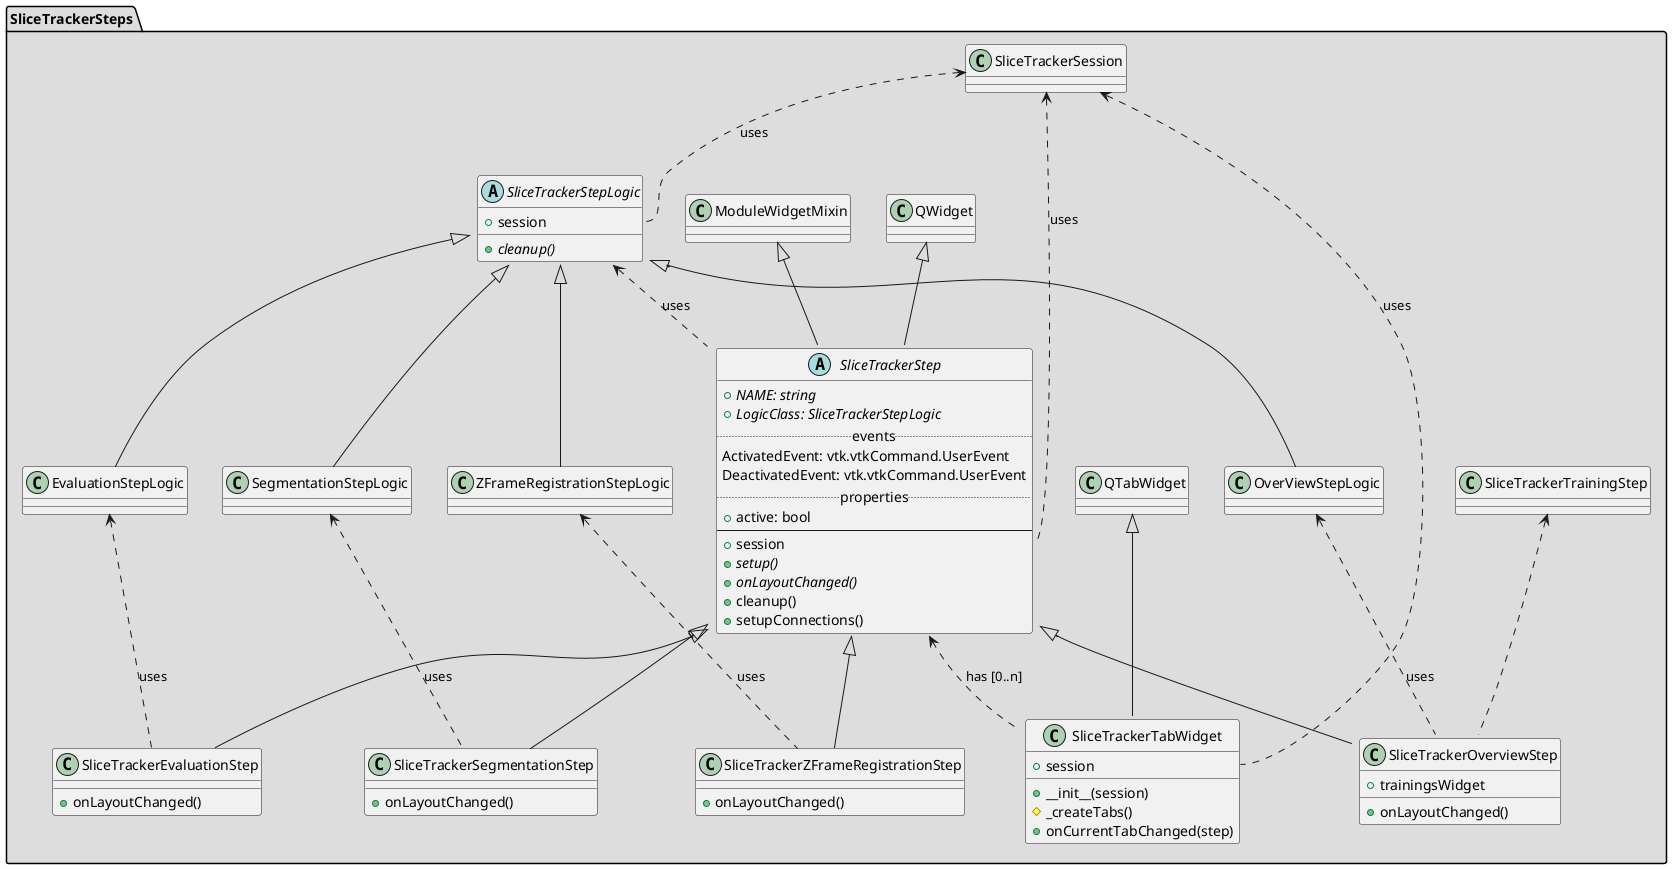 @startuml

package "SliceTrackerSteps" #DDDDDD {


  QTabWidget <|-- SliceTrackerTabWidget
  SliceTrackerStep <.. SliceTrackerTabWidget::steps: has [0..n]

  class SliceTrackerTabWidget {
    + session
    + __init__(session)
    # _createTabs()
    + onCurrentTabChanged(step)
  }

  ModuleWidgetMixin <|-- SliceTrackerStep
  QWidget <|-- SliceTrackerStep

  abstract class SliceTrackerStep {
    + {abstract} NAME: string
    + {abstract} LogicClass: SliceTrackerStepLogic
    .. events ..
    ActivatedEvent: vtk.vtkCommand.UserEvent
    DeactivatedEvent: vtk.vtkCommand.UserEvent
    .. properties ..
    + active: bool
    --
    + session
    + {abstract} setup()
    + {abstract} onLayoutChanged()
    + cleanup()
    + setupConnections()
  }

  abstract class SliceTrackerStepLogic {
    + session
    + {abstract} cleanup()
  }

  class SliceTrackerOverviewStep {
    + onLayoutChanged()
    + trainingsWidget
  }

  class SliceTrackerTrainingStep {
  }

  SliceTrackerTrainingStep <.. SliceTrackerOverviewStep::traningsWidget


  class SliceTrackerSegmentationStep {
    + onLayoutChanged()
  }

  class SliceTrackerZFrameRegistrationStep {
    + onLayoutChanged()
  }

  class SliceTrackerEvaluationStep {
    + onLayoutChanged()
  }


  'SliceTrackerSession "0" --> "*" SliceTrackerStep

  'class OverViewStepLogic
  'class SegmentationStepLogic
  'class ZFrameRegistrationStepLogic
  'class EvaluationStepLogic
  '
  SliceTrackerStepLogic <|-- OverViewStepLogic
  SliceTrackerStepLogic <|-- SegmentationStepLogic
  SliceTrackerStepLogic <|-- ZFrameRegistrationStepLogic
  SliceTrackerStepLogic <|-- EvaluationStepLogic

  SliceTrackerStep <|-- SliceTrackerOverviewStep
  SliceTrackerStep <|-- SliceTrackerSegmentationStep
  SliceTrackerStep <|-- SliceTrackerZFrameRegistrationStep
  SliceTrackerStep <|-- SliceTrackerEvaluationStep

  OverViewStepLogic <.. SliceTrackerOverviewStep: uses
  SegmentationStepLogic <.. SliceTrackerSegmentationStep: uses
  ZFrameRegistrationStepLogic <.. SliceTrackerZFrameRegistrationStep: uses
  EvaluationStepLogic <.. SliceTrackerEvaluationStep: uses

  SliceTrackerStepLogic <.. SliceTrackerStep : uses

  SliceTrackerSession <.. SliceTrackerStep::session : uses
  SliceTrackerSession <.. SliceTrackerStepLogic::session: uses
  SliceTrackerSession <.. SliceTrackerTabWidget::session: uses
}



@enduml